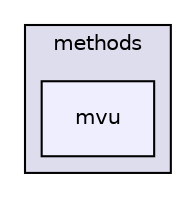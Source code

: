 digraph "src/mlpack/methods/mvu" {
  compound=true
  node [ fontsize="10", fontname="Helvetica"];
  edge [ labelfontsize="10", labelfontname="Helvetica"];
  subgraph clusterdir_2217eda3f3f128182276a15ca80cc98e {
    graph [ bgcolor="#ddddee", pencolor="black", label="methods" fontname="Helvetica", fontsize="10", URL="dir_2217eda3f3f128182276a15ca80cc98e.html"]
  dir_50aae461fc54c04b83a55d9661813efb [shape=box, label="mvu", style="filled", fillcolor="#eeeeff", pencolor="black", URL="dir_50aae461fc54c04b83a55d9661813efb.html"];
  }
}
